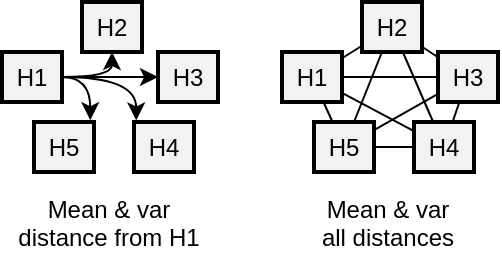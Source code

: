 <mxfile version="20.2.3" type="device"><diagram id="SWQedYVsy_tO1SeeWkI7" name="Page-1"><mxGraphModel dx="330" dy="145" grid="1" gridSize="10" guides="1" tooltips="1" connect="1" arrows="1" fold="1" page="1" pageScale="1" pageWidth="850" pageHeight="1100" math="0" shadow="0"><root><mxCell id="0"/><mxCell id="1" parent="0"/><mxCell id="QuPqiqQEvVHGriK6TIgU-1" value="&lt;span style=&quot;font-size: 12px;&quot;&gt;H5&lt;/span&gt;" style="rounded=0;whiteSpace=wrap;html=1;fontSize=10.5;fillColor=#F2F2F2;strokeWidth=2;" parent="1" vertex="1"><mxGeometry x="408" y="310" width="30" height="25" as="geometry"/></mxCell><mxCell id="TYYXWDcE1HmdW-wMYX5G-6" style="edgeStyle=orthogonalEdgeStyle;rounded=0;orthogonalLoop=1;jettySize=auto;html=1;entryX=0;entryY=0.5;entryDx=0;entryDy=0;curved=1;" parent="1" source="TYYXWDcE1HmdW-wMYX5G-2" target="TYYXWDcE1HmdW-wMYX5G-4" edge="1"><mxGeometry relative="1" as="geometry"/></mxCell><mxCell id="TYYXWDcE1HmdW-wMYX5G-7" style="rounded=0;orthogonalLoop=1;jettySize=auto;html=1;entryX=0.5;entryY=1;entryDx=0;entryDy=0;edgeStyle=orthogonalEdgeStyle;curved=1;" parent="1" source="TYYXWDcE1HmdW-wMYX5G-2" target="TYYXWDcE1HmdW-wMYX5G-3" edge="1"><mxGeometry relative="1" as="geometry"><Array as="points"><mxPoint x="447" y="287"/></Array></mxGeometry></mxCell><mxCell id="U4eCIUaPLv7_c7O9P7hi-1" style="edgeStyle=orthogonalEdgeStyle;curved=1;rounded=0;orthogonalLoop=1;jettySize=auto;html=1;entryX=0.036;entryY=-0.032;entryDx=0;entryDy=0;entryPerimeter=0;" parent="1" source="TYYXWDcE1HmdW-wMYX5G-2" target="TYYXWDcE1HmdW-wMYX5G-5" edge="1"><mxGeometry relative="1" as="geometry"/></mxCell><mxCell id="U4eCIUaPLv7_c7O9P7hi-4" style="edgeStyle=orthogonalEdgeStyle;curved=1;rounded=0;orthogonalLoop=1;jettySize=auto;html=1;exitX=1;exitY=0.5;exitDx=0;exitDy=0;entryX=0.938;entryY=-0.035;entryDx=0;entryDy=0;entryPerimeter=0;" parent="1" source="TYYXWDcE1HmdW-wMYX5G-2" target="QuPqiqQEvVHGriK6TIgU-1" edge="1"><mxGeometry relative="1" as="geometry"/></mxCell><mxCell id="TYYXWDcE1HmdW-wMYX5G-2" value="&lt;span style=&quot;font-size: 12px;&quot;&gt;H1&lt;/span&gt;" style="rounded=0;whiteSpace=wrap;html=1;fontSize=10.5;fillColor=#F2F2F2;strokeWidth=2;" parent="1" vertex="1"><mxGeometry x="392" y="275" width="30" height="25" as="geometry"/></mxCell><mxCell id="TYYXWDcE1HmdW-wMYX5G-3" value="&lt;span style=&quot;font-size: 12px;&quot;&gt;H2&lt;/span&gt;" style="rounded=0;whiteSpace=wrap;html=1;fontSize=10.5;fillColor=#F2F2F2;strokeWidth=2;" parent="1" vertex="1"><mxGeometry x="432" y="250" width="30" height="25" as="geometry"/></mxCell><mxCell id="TYYXWDcE1HmdW-wMYX5G-4" value="&lt;span style=&quot;font-size: 12px;&quot;&gt;H3&lt;/span&gt;" style="rounded=0;whiteSpace=wrap;html=1;fontSize=10.5;fillColor=#F2F2F2;strokeWidth=2;" parent="1" vertex="1"><mxGeometry x="470" y="275" width="30" height="25" as="geometry"/></mxCell><mxCell id="TYYXWDcE1HmdW-wMYX5G-5" value="&lt;span style=&quot;font-size: 12px;&quot;&gt;H4&lt;/span&gt;" style="rounded=0;whiteSpace=wrap;html=1;fontSize=10.5;fillColor=#F2F2F2;strokeWidth=2;" parent="1" vertex="1"><mxGeometry x="458" y="310" width="30" height="25" as="geometry"/></mxCell><mxCell id="TYYXWDcE1HmdW-wMYX5G-46" style="edgeStyle=none;rounded=0;orthogonalLoop=1;jettySize=auto;html=1;endArrow=none;endFill=0;" parent="1" source="TYYXWDcE1HmdW-wMYX5G-21" target="TYYXWDcE1HmdW-wMYX5G-30" edge="1"><mxGeometry relative="1" as="geometry"/></mxCell><mxCell id="TYYXWDcE1HmdW-wMYX5G-21" value="&lt;span style=&quot;font-size: 12px;&quot;&gt;H5&lt;/span&gt;" style="rounded=0;whiteSpace=wrap;html=1;fontSize=10.5;fillColor=#F2F2F2;strokeWidth=2;" parent="1" vertex="1"><mxGeometry x="548" y="310" width="30" height="25" as="geometry"/></mxCell><mxCell id="TYYXWDcE1HmdW-wMYX5G-44" style="edgeStyle=none;rounded=0;orthogonalLoop=1;jettySize=auto;html=1;endArrow=none;endFill=0;" parent="1" source="TYYXWDcE1HmdW-wMYX5G-27" target="TYYXWDcE1HmdW-wMYX5G-21" edge="1"><mxGeometry relative="1" as="geometry"/></mxCell><mxCell id="TYYXWDcE1HmdW-wMYX5G-45" style="edgeStyle=none;rounded=0;orthogonalLoop=1;jettySize=auto;html=1;endArrow=none;endFill=0;" parent="1" source="TYYXWDcE1HmdW-wMYX5G-27" target="TYYXWDcE1HmdW-wMYX5G-30" edge="1"><mxGeometry relative="1" as="geometry"/></mxCell><mxCell id="TYYXWDcE1HmdW-wMYX5G-27" value="&lt;span style=&quot;font-size: 12px;&quot;&gt;H1&lt;/span&gt;" style="rounded=0;whiteSpace=wrap;html=1;fontSize=10.5;fillColor=#F2F2F2;strokeWidth=2;" parent="1" vertex="1"><mxGeometry x="532" y="275" width="30" height="25" as="geometry"/></mxCell><mxCell id="TYYXWDcE1HmdW-wMYX5G-41" style="edgeStyle=none;rounded=0;orthogonalLoop=1;jettySize=auto;html=1;endArrow=none;endFill=0;" parent="1" source="TYYXWDcE1HmdW-wMYX5G-28" target="TYYXWDcE1HmdW-wMYX5G-30" edge="1"><mxGeometry relative="1" as="geometry"/></mxCell><mxCell id="TYYXWDcE1HmdW-wMYX5G-42" style="edgeStyle=none;rounded=0;orthogonalLoop=1;jettySize=auto;html=1;endArrow=none;endFill=0;" parent="1" source="TYYXWDcE1HmdW-wMYX5G-28" target="TYYXWDcE1HmdW-wMYX5G-21" edge="1"><mxGeometry relative="1" as="geometry"/></mxCell><mxCell id="TYYXWDcE1HmdW-wMYX5G-43" style="edgeStyle=none;rounded=0;orthogonalLoop=1;jettySize=auto;html=1;endArrow=none;endFill=0;" parent="1" source="TYYXWDcE1HmdW-wMYX5G-28" target="TYYXWDcE1HmdW-wMYX5G-27" edge="1"><mxGeometry relative="1" as="geometry"/></mxCell><mxCell id="TYYXWDcE1HmdW-wMYX5G-28" value="&lt;span style=&quot;font-size: 12px;&quot;&gt;H2&lt;/span&gt;" style="rounded=0;whiteSpace=wrap;html=1;fontSize=10.5;fillColor=#F2F2F2;strokeWidth=2;" parent="1" vertex="1"><mxGeometry x="572" y="250" width="30" height="25" as="geometry"/></mxCell><mxCell id="TYYXWDcE1HmdW-wMYX5G-37" style="edgeStyle=none;rounded=0;orthogonalLoop=1;jettySize=auto;html=1;endArrow=none;endFill=0;" parent="1" source="TYYXWDcE1HmdW-wMYX5G-29" target="TYYXWDcE1HmdW-wMYX5G-30" edge="1"><mxGeometry relative="1" as="geometry"/></mxCell><mxCell id="TYYXWDcE1HmdW-wMYX5G-38" style="edgeStyle=none;rounded=0;orthogonalLoop=1;jettySize=auto;html=1;endArrow=none;endFill=0;" parent="1" source="TYYXWDcE1HmdW-wMYX5G-29" target="TYYXWDcE1HmdW-wMYX5G-28" edge="1"><mxGeometry relative="1" as="geometry"/></mxCell><mxCell id="TYYXWDcE1HmdW-wMYX5G-39" style="edgeStyle=none;rounded=0;orthogonalLoop=1;jettySize=auto;html=1;endArrow=none;endFill=0;" parent="1" source="TYYXWDcE1HmdW-wMYX5G-29" target="TYYXWDcE1HmdW-wMYX5G-27" edge="1"><mxGeometry relative="1" as="geometry"/></mxCell><mxCell id="TYYXWDcE1HmdW-wMYX5G-40" style="edgeStyle=none;rounded=0;orthogonalLoop=1;jettySize=auto;html=1;endArrow=none;endFill=0;" parent="1" source="TYYXWDcE1HmdW-wMYX5G-29" target="TYYXWDcE1HmdW-wMYX5G-21" edge="1"><mxGeometry relative="1" as="geometry"/></mxCell><mxCell id="TYYXWDcE1HmdW-wMYX5G-29" value="&lt;span style=&quot;font-size: 12px;&quot;&gt;H3&lt;/span&gt;" style="rounded=0;whiteSpace=wrap;html=1;fontSize=10.5;fillColor=#F2F2F2;strokeWidth=2;" parent="1" vertex="1"><mxGeometry x="610" y="275" width="30" height="25" as="geometry"/></mxCell><mxCell id="TYYXWDcE1HmdW-wMYX5G-30" value="&lt;span style=&quot;font-size: 12px;&quot;&gt;H4&lt;/span&gt;" style="rounded=0;whiteSpace=wrap;html=1;fontSize=10.5;fillColor=#F2F2F2;strokeWidth=2;" parent="1" vertex="1"><mxGeometry x="598" y="310" width="30" height="25" as="geometry"/></mxCell><mxCell id="TYYXWDcE1HmdW-wMYX5G-47" value="&lt;span style=&quot;color: rgb(0, 0, 0); font-family: Helvetica; font-size: 12px; font-style: normal; font-variant-ligatures: normal; font-variant-caps: normal; font-weight: 400; letter-spacing: normal; orphans: 2; text-indent: 0px; text-transform: none; widows: 2; word-spacing: 0px; -webkit-text-stroke-width: 0px; text-decoration-thickness: initial; text-decoration-style: initial; text-decoration-color: initial; float: none; display: inline !important;&quot;&gt;Mean &amp;amp; var&lt;/span&gt;&lt;br style=&quot;color: rgb(0, 0, 0); font-family: Helvetica; font-size: 12px; font-style: normal; font-variant-ligatures: normal; font-variant-caps: normal; font-weight: 400; letter-spacing: normal; orphans: 2; text-indent: 0px; text-transform: none; widows: 2; word-spacing: 0px; -webkit-text-stroke-width: 0px; text-decoration-thickness: initial; text-decoration-style: initial; text-decoration-color: initial;&quot;&gt;&lt;span style=&quot;color: rgb(0, 0, 0); font-family: Helvetica; font-size: 12px; font-style: normal; font-variant-ligatures: normal; font-variant-caps: normal; font-weight: 400; letter-spacing: normal; orphans: 2; text-indent: 0px; text-transform: none; widows: 2; word-spacing: 0px; -webkit-text-stroke-width: 0px; text-decoration-thickness: initial; text-decoration-style: initial; text-decoration-color: initial; float: none; display: inline !important;&quot;&gt;distance from H1&lt;/span&gt;" style="text;whiteSpace=wrap;html=1;align=center;fillColor=none;labelBackgroundColor=none;" parent="1" vertex="1"><mxGeometry x="397.5" y="340" width="95" height="40" as="geometry"/></mxCell><mxCell id="TYYXWDcE1HmdW-wMYX5G-48" value="&lt;span style=&quot;color: rgb(0, 0, 0); font-family: Helvetica; font-size: 12px; font-style: normal; font-variant-ligatures: normal; font-variant-caps: normal; font-weight: 400; letter-spacing: normal; orphans: 2; text-indent: 0px; text-transform: none; widows: 2; word-spacing: 0px; -webkit-text-stroke-width: 0px; text-decoration-thickness: initial; text-decoration-style: initial; text-decoration-color: initial; float: none; display: inline !important;&quot;&gt;Mean &amp;amp; var&lt;/span&gt;&lt;br style=&quot;color: rgb(0, 0, 0); font-family: Helvetica; font-size: 12px; font-style: normal; font-variant-ligatures: normal; font-variant-caps: normal; font-weight: 400; letter-spacing: normal; orphans: 2; text-indent: 0px; text-transform: none; widows: 2; word-spacing: 0px; -webkit-text-stroke-width: 0px; text-decoration-thickness: initial; text-decoration-style: initial; text-decoration-color: initial;&quot;&gt;&lt;span style=&quot;color: rgb(0, 0, 0); font-family: Helvetica; font-size: 12px; font-style: normal; font-variant-ligatures: normal; font-variant-caps: normal; font-weight: 400; letter-spacing: normal; orphans: 2; text-indent: 0px; text-transform: none; widows: 2; word-spacing: 0px; -webkit-text-stroke-width: 0px; text-decoration-thickness: initial; text-decoration-style: initial; text-decoration-color: initial; float: none; display: inline !important;&quot;&gt;all distances&lt;/span&gt;" style="text;whiteSpace=wrap;html=1;align=center;fillColor=none;labelBackgroundColor=none;" parent="1" vertex="1"><mxGeometry x="535" y="340" width="100" height="40" as="geometry"/></mxCell></root></mxGraphModel></diagram></mxfile>
